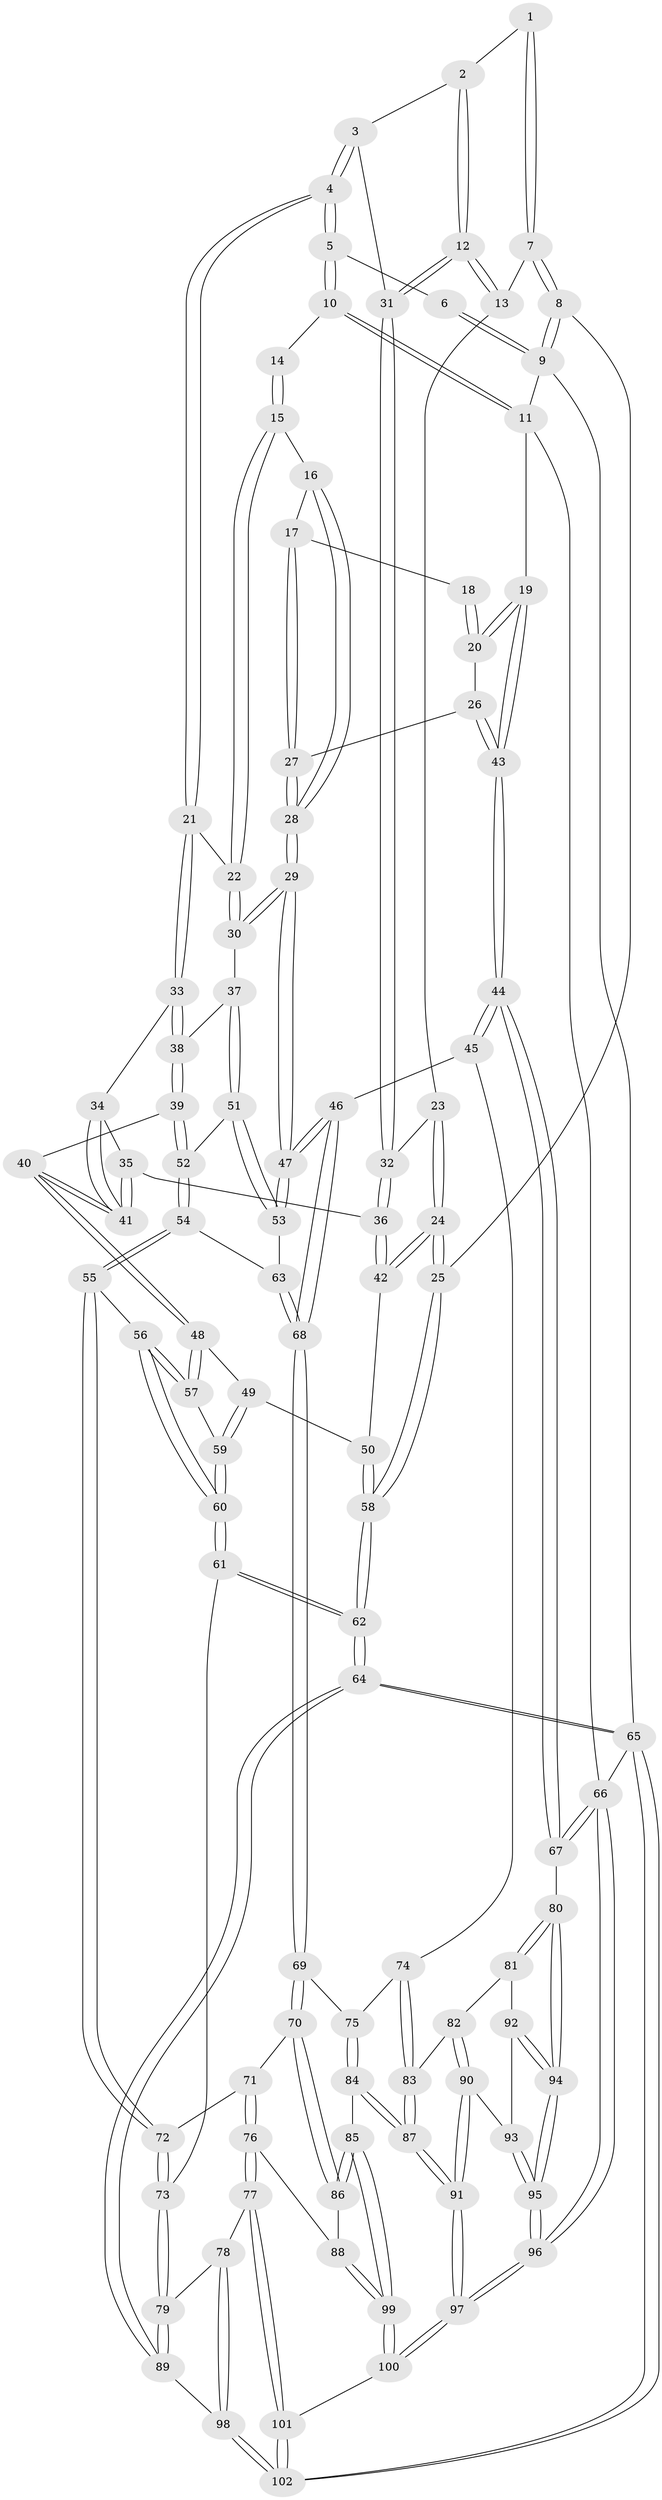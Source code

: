 // Generated by graph-tools (version 1.1) at 2025/27/03/15/25 16:27:56]
// undirected, 102 vertices, 252 edges
graph export_dot {
graph [start="1"]
  node [color=gray90,style=filled];
  1 [pos="+0.15418731186666113+0"];
  2 [pos="+0.18373584859989406+0.038054554879713806"];
  3 [pos="+0.34007383434718574+0.11289470010087445"];
  4 [pos="+0.43082832035448676+0.107954677409222"];
  5 [pos="+0.42096978954469877+0"];
  6 [pos="+0.1529237612290339+0"];
  7 [pos="+0.09780726290796692+0.06468828177612808"];
  8 [pos="+0+0.04364773067635657"];
  9 [pos="+0+0"];
  10 [pos="+0.9463946815084079+0"];
  11 [pos="+1+0"];
  12 [pos="+0.17377857284962828+0.15842552611289795"];
  13 [pos="+0.10365517833638821+0.11578849634876377"];
  14 [pos="+0.8170100019707086+0"];
  15 [pos="+0.5804985002812991+0.11230272734081438"];
  16 [pos="+0.6627579491971267+0.1305296161769442"];
  17 [pos="+0.7325517522313476+0.10482636551499705"];
  18 [pos="+0.7887162678510844+0"];
  19 [pos="+1+0"];
  20 [pos="+0.8088652509904646+0.2256393840416731"];
  21 [pos="+0.433105877588921+0.11240394743276866"];
  22 [pos="+0.509695482299339+0.13184922727371923"];
  23 [pos="+0.024574899324375583+0.15068278289514547"];
  24 [pos="+0+0.18373756555593398"];
  25 [pos="+0+0.176477184201953"];
  26 [pos="+0.7904679522349144+0.24294962055320724"];
  27 [pos="+0.7709498012169594+0.24305933234433538"];
  28 [pos="+0.7142693321065443+0.2693127135443593"];
  29 [pos="+0.6758126375821367+0.299056242513935"];
  30 [pos="+0.6662656009502327+0.29785515988810185"];
  31 [pos="+0.17773797890813872+0.16525226661424228"];
  32 [pos="+0.16402047827777821+0.22281884480029693"];
  33 [pos="+0.4306923333280645+0.12174248045181076"];
  34 [pos="+0.34472454156304455+0.22415147893418996"];
  35 [pos="+0.18266676799876988+0.2736811792420199"];
  36 [pos="+0.16280103669675894+0.27338440708610373"];
  37 [pos="+0.5909184060060847+0.341196036034594"];
  38 [pos="+0.465211867571255+0.3029845464522516"];
  39 [pos="+0.43688897895930395+0.36681303242946445"];
  40 [pos="+0.33435425247609746+0.38443686827716417"];
  41 [pos="+0.32394775037460377+0.3497553313178101"];
  42 [pos="+0.14665219493832896+0.29282385806114686"];
  43 [pos="+1+0.5433371663506111"];
  44 [pos="+1+0.5464860285195485"];
  45 [pos="+0.7764594317060064+0.553943639145063"];
  46 [pos="+0.7694656258987859+0.5500112697917556"];
  47 [pos="+0.7666437593767631+0.5482374913911503"];
  48 [pos="+0.3135847438116718+0.41809564994870824"];
  49 [pos="+0.14365477998847123+0.3842644793763375"];
  50 [pos="+0.1421121665173369+0.3734767684244254"];
  51 [pos="+0.5552384509843696+0.4264325201508275"];
  52 [pos="+0.4893926970555437+0.44973430331844333"];
  53 [pos="+0.7124705950880522+0.5430538280765523"];
  54 [pos="+0.45808834440116564+0.539639702926544"];
  55 [pos="+0.38274573304061615+0.5630567201120985"];
  56 [pos="+0.3260824693218753+0.5122827263203132"];
  57 [pos="+0.32167421122937984+0.4872336043434917"];
  58 [pos="+0+0.31336630114872566"];
  59 [pos="+0.1208674765521672+0.4409262240695124"];
  60 [pos="+0.05327606856739583+0.5876939156103139"];
  61 [pos="+0.036492849659058954+0.6057263850115929"];
  62 [pos="+0+0.6431478897368582"];
  63 [pos="+0.5359352177380332+0.5852982804478195"];
  64 [pos="+0+0.7361333463913429"];
  65 [pos="+0+1"];
  66 [pos="+1+1"];
  67 [pos="+1+0.5990234431117631"];
  68 [pos="+0.5342274091919451+0.710429425298221"];
  69 [pos="+0.5332797347349232+0.7179115611934522"];
  70 [pos="+0.488193174458799+0.7441144895147507"];
  71 [pos="+0.3872253977501334+0.705486058309235"];
  72 [pos="+0.35816105795461917+0.6569230618310082"];
  73 [pos="+0.17215955903498026+0.7023526198425618"];
  74 [pos="+0.7041377799011476+0.7151858597142324"];
  75 [pos="+0.6099449292259221+0.7471665755819444"];
  76 [pos="+0.3160996446623994+0.8741039556226148"];
  77 [pos="+0.2983024874549541+0.8806864244855281"];
  78 [pos="+0.22256181751573395+0.8433150258833927"];
  79 [pos="+0.20722838283752484+0.802665687629721"];
  80 [pos="+1+0.6354691971754827"];
  81 [pos="+0.8482037266587112+0.7816394165697413"];
  82 [pos="+0.7529662238162836+0.7850346059304537"];
  83 [pos="+0.7153409443551183+0.7451216229574577"];
  84 [pos="+0.6063785602298479+0.8937274341054682"];
  85 [pos="+0.5221245052790011+0.8949838193539189"];
  86 [pos="+0.48436441366484334+0.8581034012858925"];
  87 [pos="+0.652895912921884+0.9191542900120159"];
  88 [pos="+0.34566687549491276+0.8791569260623573"];
  89 [pos="+0+0.8502098308656095"];
  90 [pos="+0.7706991734173156+0.8652347490714434"];
  91 [pos="+0.6860175015597665+0.9533133570127748"];
  92 [pos="+0.8165142236287375+0.8544447113935699"];
  93 [pos="+0.7774217697248682+0.8648565445651568"];
  94 [pos="+0.8991024933089036+0.897426490072087"];
  95 [pos="+0.8950920910780155+0.990795911495467"];
  96 [pos="+0.9178563614112866+1"];
  97 [pos="+0.77849981743907+1"];
  98 [pos="+0.11473480117890068+0.9200684120104297"];
  99 [pos="+0.4704220794950869+1"];
  100 [pos="+0.46262931453361367+1"];
  101 [pos="+0.26839400119915646+1"];
  102 [pos="+0.11779576108022824+1"];
  1 -- 2;
  1 -- 7;
  1 -- 7;
  2 -- 3;
  2 -- 12;
  2 -- 12;
  3 -- 4;
  3 -- 4;
  3 -- 31;
  4 -- 5;
  4 -- 5;
  4 -- 21;
  4 -- 21;
  5 -- 6;
  5 -- 10;
  5 -- 10;
  6 -- 9;
  6 -- 9;
  7 -- 8;
  7 -- 8;
  7 -- 13;
  8 -- 9;
  8 -- 9;
  8 -- 25;
  9 -- 11;
  9 -- 65;
  10 -- 11;
  10 -- 11;
  10 -- 14;
  11 -- 19;
  11 -- 66;
  12 -- 13;
  12 -- 13;
  12 -- 31;
  12 -- 31;
  13 -- 23;
  14 -- 15;
  14 -- 15;
  15 -- 16;
  15 -- 22;
  15 -- 22;
  16 -- 17;
  16 -- 28;
  16 -- 28;
  17 -- 18;
  17 -- 27;
  17 -- 27;
  18 -- 20;
  18 -- 20;
  19 -- 20;
  19 -- 20;
  19 -- 43;
  19 -- 43;
  20 -- 26;
  21 -- 22;
  21 -- 33;
  21 -- 33;
  22 -- 30;
  22 -- 30;
  23 -- 24;
  23 -- 24;
  23 -- 32;
  24 -- 25;
  24 -- 25;
  24 -- 42;
  24 -- 42;
  25 -- 58;
  25 -- 58;
  26 -- 27;
  26 -- 43;
  26 -- 43;
  27 -- 28;
  27 -- 28;
  28 -- 29;
  28 -- 29;
  29 -- 30;
  29 -- 30;
  29 -- 47;
  29 -- 47;
  30 -- 37;
  31 -- 32;
  31 -- 32;
  32 -- 36;
  32 -- 36;
  33 -- 34;
  33 -- 38;
  33 -- 38;
  34 -- 35;
  34 -- 41;
  34 -- 41;
  35 -- 36;
  35 -- 41;
  35 -- 41;
  36 -- 42;
  36 -- 42;
  37 -- 38;
  37 -- 51;
  37 -- 51;
  38 -- 39;
  38 -- 39;
  39 -- 40;
  39 -- 52;
  39 -- 52;
  40 -- 41;
  40 -- 41;
  40 -- 48;
  40 -- 48;
  42 -- 50;
  43 -- 44;
  43 -- 44;
  44 -- 45;
  44 -- 45;
  44 -- 67;
  44 -- 67;
  45 -- 46;
  45 -- 74;
  46 -- 47;
  46 -- 47;
  46 -- 68;
  46 -- 68;
  47 -- 53;
  47 -- 53;
  48 -- 49;
  48 -- 57;
  48 -- 57;
  49 -- 50;
  49 -- 59;
  49 -- 59;
  50 -- 58;
  50 -- 58;
  51 -- 52;
  51 -- 53;
  51 -- 53;
  52 -- 54;
  52 -- 54;
  53 -- 63;
  54 -- 55;
  54 -- 55;
  54 -- 63;
  55 -- 56;
  55 -- 72;
  55 -- 72;
  56 -- 57;
  56 -- 57;
  56 -- 60;
  56 -- 60;
  57 -- 59;
  58 -- 62;
  58 -- 62;
  59 -- 60;
  59 -- 60;
  60 -- 61;
  60 -- 61;
  61 -- 62;
  61 -- 62;
  61 -- 73;
  62 -- 64;
  62 -- 64;
  63 -- 68;
  63 -- 68;
  64 -- 65;
  64 -- 65;
  64 -- 89;
  64 -- 89;
  65 -- 102;
  65 -- 102;
  65 -- 66;
  66 -- 67;
  66 -- 67;
  66 -- 96;
  66 -- 96;
  67 -- 80;
  68 -- 69;
  68 -- 69;
  69 -- 70;
  69 -- 70;
  69 -- 75;
  70 -- 71;
  70 -- 86;
  70 -- 86;
  71 -- 72;
  71 -- 76;
  71 -- 76;
  72 -- 73;
  72 -- 73;
  73 -- 79;
  73 -- 79;
  74 -- 75;
  74 -- 83;
  74 -- 83;
  75 -- 84;
  75 -- 84;
  76 -- 77;
  76 -- 77;
  76 -- 88;
  77 -- 78;
  77 -- 101;
  77 -- 101;
  78 -- 79;
  78 -- 98;
  78 -- 98;
  79 -- 89;
  79 -- 89;
  80 -- 81;
  80 -- 81;
  80 -- 94;
  80 -- 94;
  81 -- 82;
  81 -- 92;
  82 -- 83;
  82 -- 90;
  82 -- 90;
  83 -- 87;
  83 -- 87;
  84 -- 85;
  84 -- 87;
  84 -- 87;
  85 -- 86;
  85 -- 86;
  85 -- 99;
  85 -- 99;
  86 -- 88;
  87 -- 91;
  87 -- 91;
  88 -- 99;
  88 -- 99;
  89 -- 98;
  90 -- 91;
  90 -- 91;
  90 -- 93;
  91 -- 97;
  91 -- 97;
  92 -- 93;
  92 -- 94;
  92 -- 94;
  93 -- 95;
  93 -- 95;
  94 -- 95;
  94 -- 95;
  95 -- 96;
  95 -- 96;
  96 -- 97;
  96 -- 97;
  97 -- 100;
  97 -- 100;
  98 -- 102;
  98 -- 102;
  99 -- 100;
  99 -- 100;
  100 -- 101;
  101 -- 102;
  101 -- 102;
}

